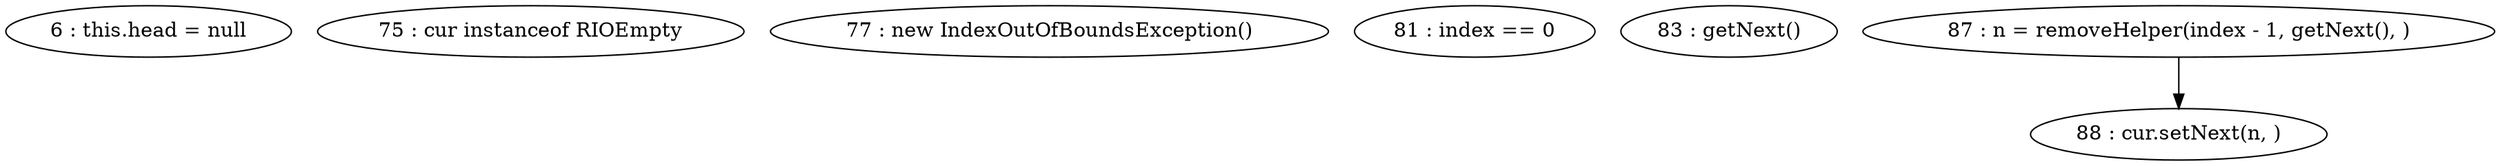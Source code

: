 digraph G {
"6 : this.head = null"
"75 : cur instanceof RIOEmpty"
"77 : new IndexOutOfBoundsException()"
"81 : index == 0"
"83 : getNext()"
"87 : n = removeHelper(index - 1, getNext(), )"
"87 : n = removeHelper(index - 1, getNext(), )" -> "88 : cur.setNext(n, )"
"88 : cur.setNext(n, )"
}